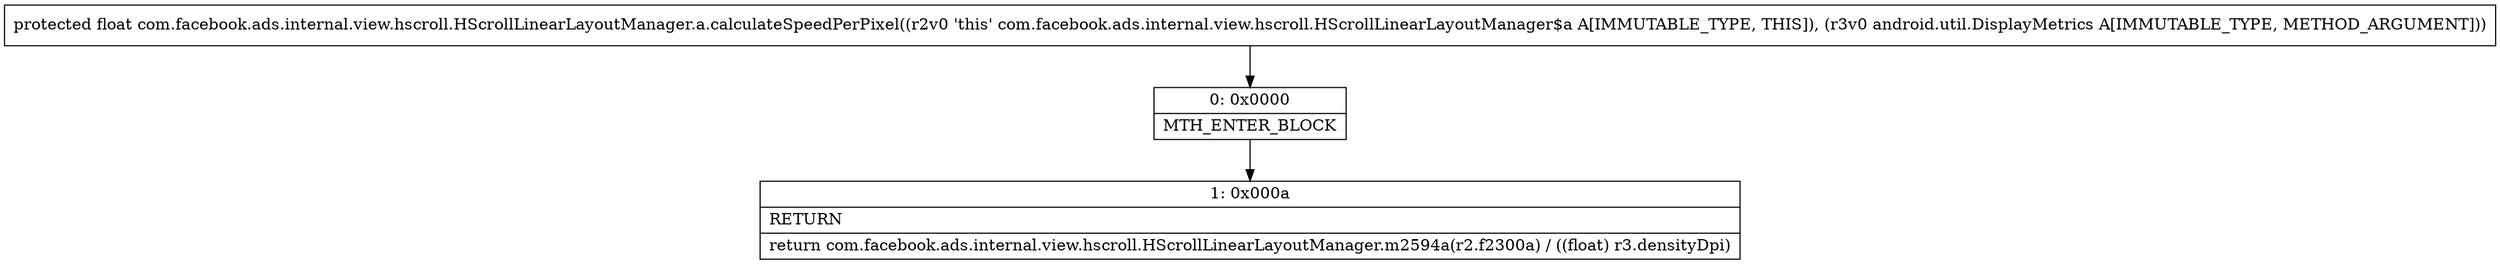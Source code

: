digraph "CFG forcom.facebook.ads.internal.view.hscroll.HScrollLinearLayoutManager.a.calculateSpeedPerPixel(Landroid\/util\/DisplayMetrics;)F" {
Node_0 [shape=record,label="{0\:\ 0x0000|MTH_ENTER_BLOCK\l}"];
Node_1 [shape=record,label="{1\:\ 0x000a|RETURN\l|return com.facebook.ads.internal.view.hscroll.HScrollLinearLayoutManager.m2594a(r2.f2300a) \/ ((float) r3.densityDpi)\l}"];
MethodNode[shape=record,label="{protected float com.facebook.ads.internal.view.hscroll.HScrollLinearLayoutManager.a.calculateSpeedPerPixel((r2v0 'this' com.facebook.ads.internal.view.hscroll.HScrollLinearLayoutManager$a A[IMMUTABLE_TYPE, THIS]), (r3v0 android.util.DisplayMetrics A[IMMUTABLE_TYPE, METHOD_ARGUMENT])) }"];
MethodNode -> Node_0;
Node_0 -> Node_1;
}

